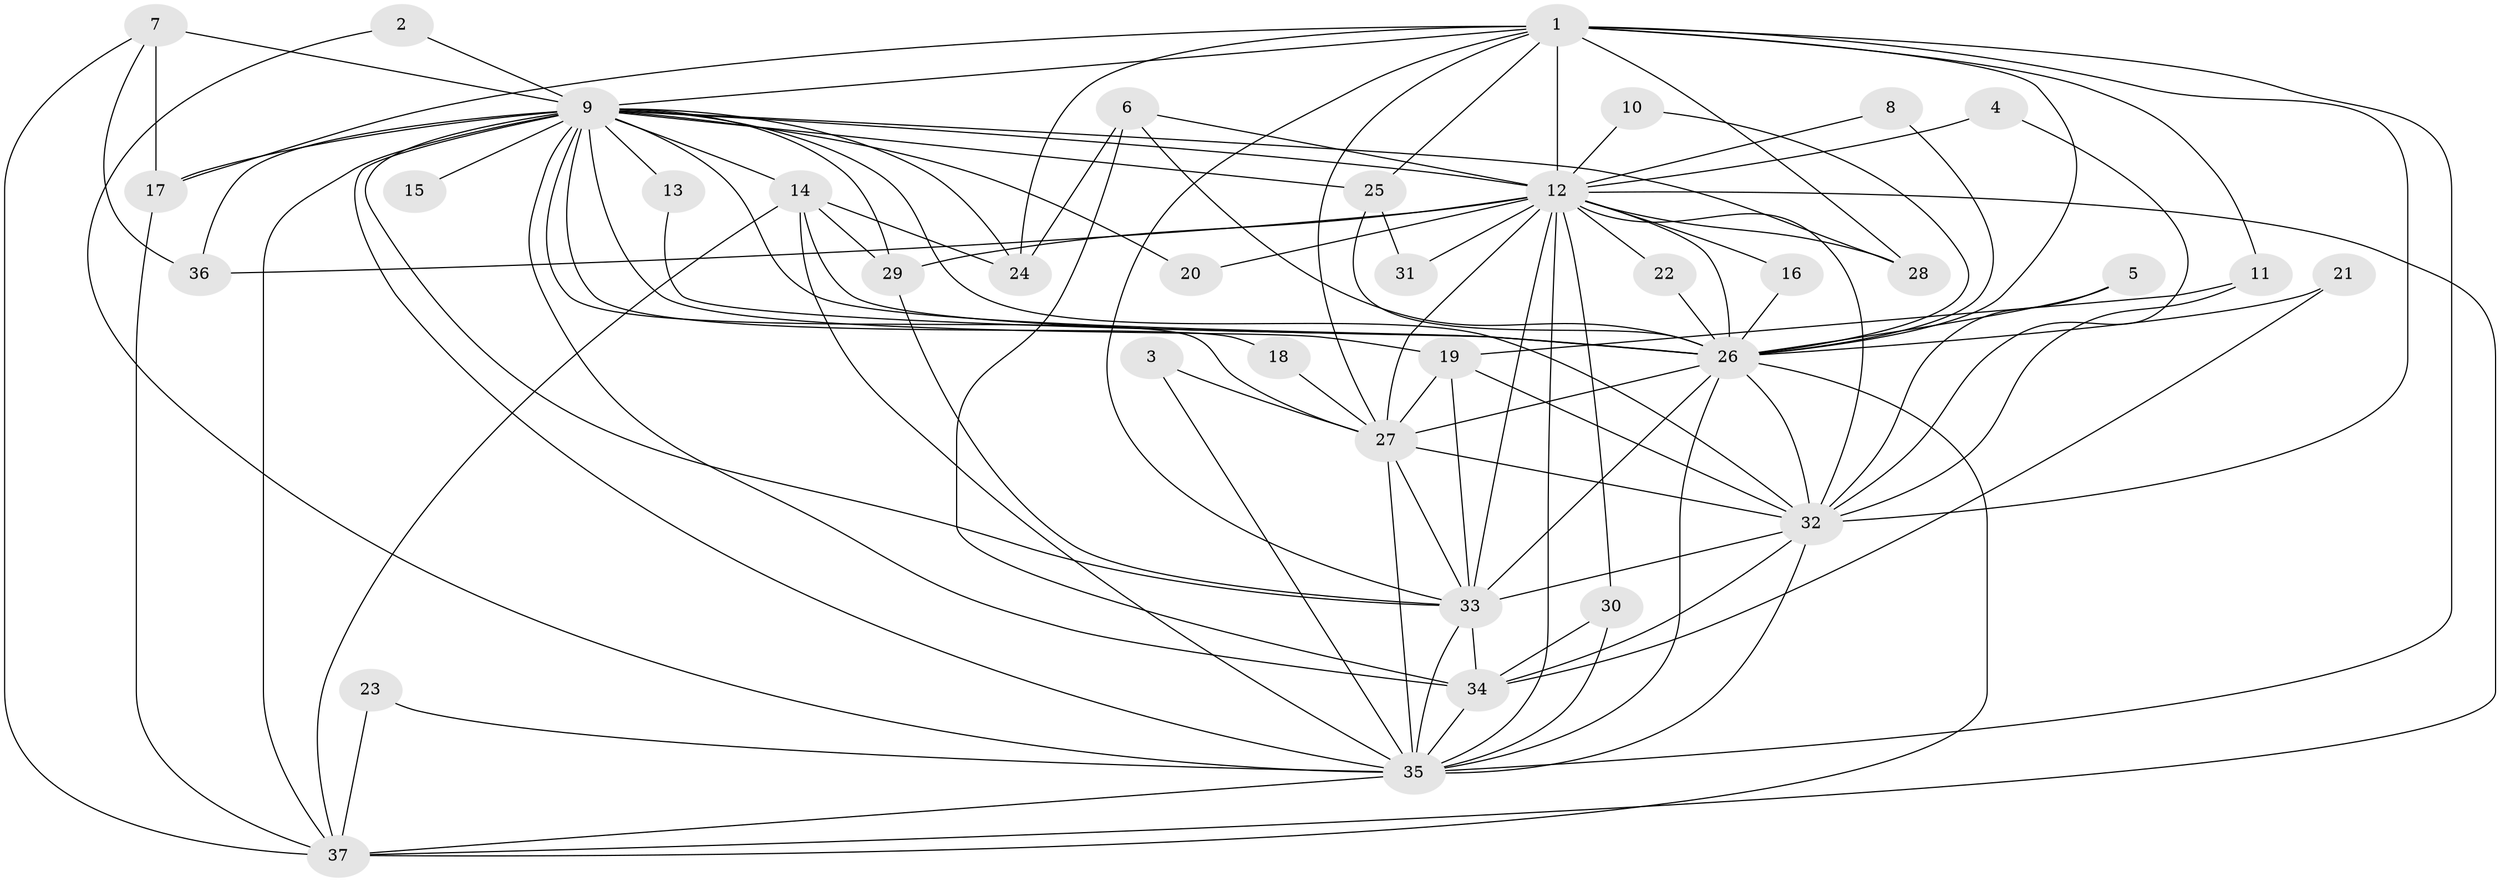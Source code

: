 // original degree distribution, {14: 0.0410958904109589, 29: 0.0136986301369863, 16: 0.0273972602739726, 17: 0.0273972602739726, 19: 0.0136986301369863, 18: 0.0136986301369863, 5: 0.0684931506849315, 2: 0.5753424657534246, 3: 0.136986301369863, 6: 0.0136986301369863, 4: 0.0547945205479452, 7: 0.0136986301369863}
// Generated by graph-tools (version 1.1) at 2025/49/03/09/25 03:49:41]
// undirected, 37 vertices, 105 edges
graph export_dot {
graph [start="1"]
  node [color=gray90,style=filled];
  1;
  2;
  3;
  4;
  5;
  6;
  7;
  8;
  9;
  10;
  11;
  12;
  13;
  14;
  15;
  16;
  17;
  18;
  19;
  20;
  21;
  22;
  23;
  24;
  25;
  26;
  27;
  28;
  29;
  30;
  31;
  32;
  33;
  34;
  35;
  36;
  37;
  1 -- 9 [weight=1.0];
  1 -- 11 [weight=1.0];
  1 -- 12 [weight=2.0];
  1 -- 17 [weight=1.0];
  1 -- 24 [weight=1.0];
  1 -- 25 [weight=1.0];
  1 -- 26 [weight=2.0];
  1 -- 27 [weight=1.0];
  1 -- 28 [weight=1.0];
  1 -- 32 [weight=1.0];
  1 -- 33 [weight=1.0];
  1 -- 35 [weight=1.0];
  2 -- 9 [weight=1.0];
  2 -- 35 [weight=1.0];
  3 -- 27 [weight=1.0];
  3 -- 35 [weight=1.0];
  4 -- 12 [weight=1.0];
  4 -- 32 [weight=1.0];
  5 -- 26 [weight=1.0];
  5 -- 32 [weight=1.0];
  6 -- 12 [weight=1.0];
  6 -- 24 [weight=2.0];
  6 -- 26 [weight=1.0];
  6 -- 34 [weight=1.0];
  7 -- 9 [weight=2.0];
  7 -- 17 [weight=1.0];
  7 -- 36 [weight=1.0];
  7 -- 37 [weight=1.0];
  8 -- 12 [weight=1.0];
  8 -- 26 [weight=1.0];
  9 -- 12 [weight=2.0];
  9 -- 13 [weight=1.0];
  9 -- 14 [weight=1.0];
  9 -- 15 [weight=1.0];
  9 -- 17 [weight=1.0];
  9 -- 18 [weight=1.0];
  9 -- 19 [weight=1.0];
  9 -- 20 [weight=1.0];
  9 -- 24 [weight=1.0];
  9 -- 25 [weight=1.0];
  9 -- 26 [weight=2.0];
  9 -- 27 [weight=1.0];
  9 -- 28 [weight=1.0];
  9 -- 29 [weight=1.0];
  9 -- 32 [weight=1.0];
  9 -- 33 [weight=1.0];
  9 -- 34 [weight=3.0];
  9 -- 35 [weight=1.0];
  9 -- 36 [weight=1.0];
  9 -- 37 [weight=1.0];
  10 -- 12 [weight=1.0];
  10 -- 26 [weight=1.0];
  11 -- 19 [weight=1.0];
  11 -- 32 [weight=1.0];
  12 -- 16 [weight=1.0];
  12 -- 20 [weight=1.0];
  12 -- 22 [weight=1.0];
  12 -- 26 [weight=4.0];
  12 -- 27 [weight=3.0];
  12 -- 28 [weight=1.0];
  12 -- 29 [weight=1.0];
  12 -- 30 [weight=1.0];
  12 -- 31 [weight=1.0];
  12 -- 32 [weight=2.0];
  12 -- 33 [weight=2.0];
  12 -- 35 [weight=2.0];
  12 -- 36 [weight=2.0];
  12 -- 37 [weight=1.0];
  13 -- 26 [weight=1.0];
  14 -- 24 [weight=1.0];
  14 -- 26 [weight=1.0];
  14 -- 29 [weight=1.0];
  14 -- 35 [weight=1.0];
  14 -- 37 [weight=1.0];
  16 -- 26 [weight=1.0];
  17 -- 37 [weight=1.0];
  18 -- 27 [weight=1.0];
  19 -- 27 [weight=2.0];
  19 -- 32 [weight=1.0];
  19 -- 33 [weight=1.0];
  21 -- 26 [weight=2.0];
  21 -- 34 [weight=1.0];
  22 -- 26 [weight=1.0];
  23 -- 35 [weight=1.0];
  23 -- 37 [weight=1.0];
  25 -- 26 [weight=1.0];
  25 -- 31 [weight=1.0];
  26 -- 27 [weight=2.0];
  26 -- 32 [weight=3.0];
  26 -- 33 [weight=2.0];
  26 -- 35 [weight=2.0];
  26 -- 37 [weight=1.0];
  27 -- 32 [weight=1.0];
  27 -- 33 [weight=1.0];
  27 -- 35 [weight=1.0];
  29 -- 33 [weight=1.0];
  30 -- 34 [weight=1.0];
  30 -- 35 [weight=1.0];
  32 -- 33 [weight=2.0];
  32 -- 34 [weight=1.0];
  32 -- 35 [weight=1.0];
  33 -- 34 [weight=1.0];
  33 -- 35 [weight=2.0];
  34 -- 35 [weight=1.0];
  35 -- 37 [weight=1.0];
}

